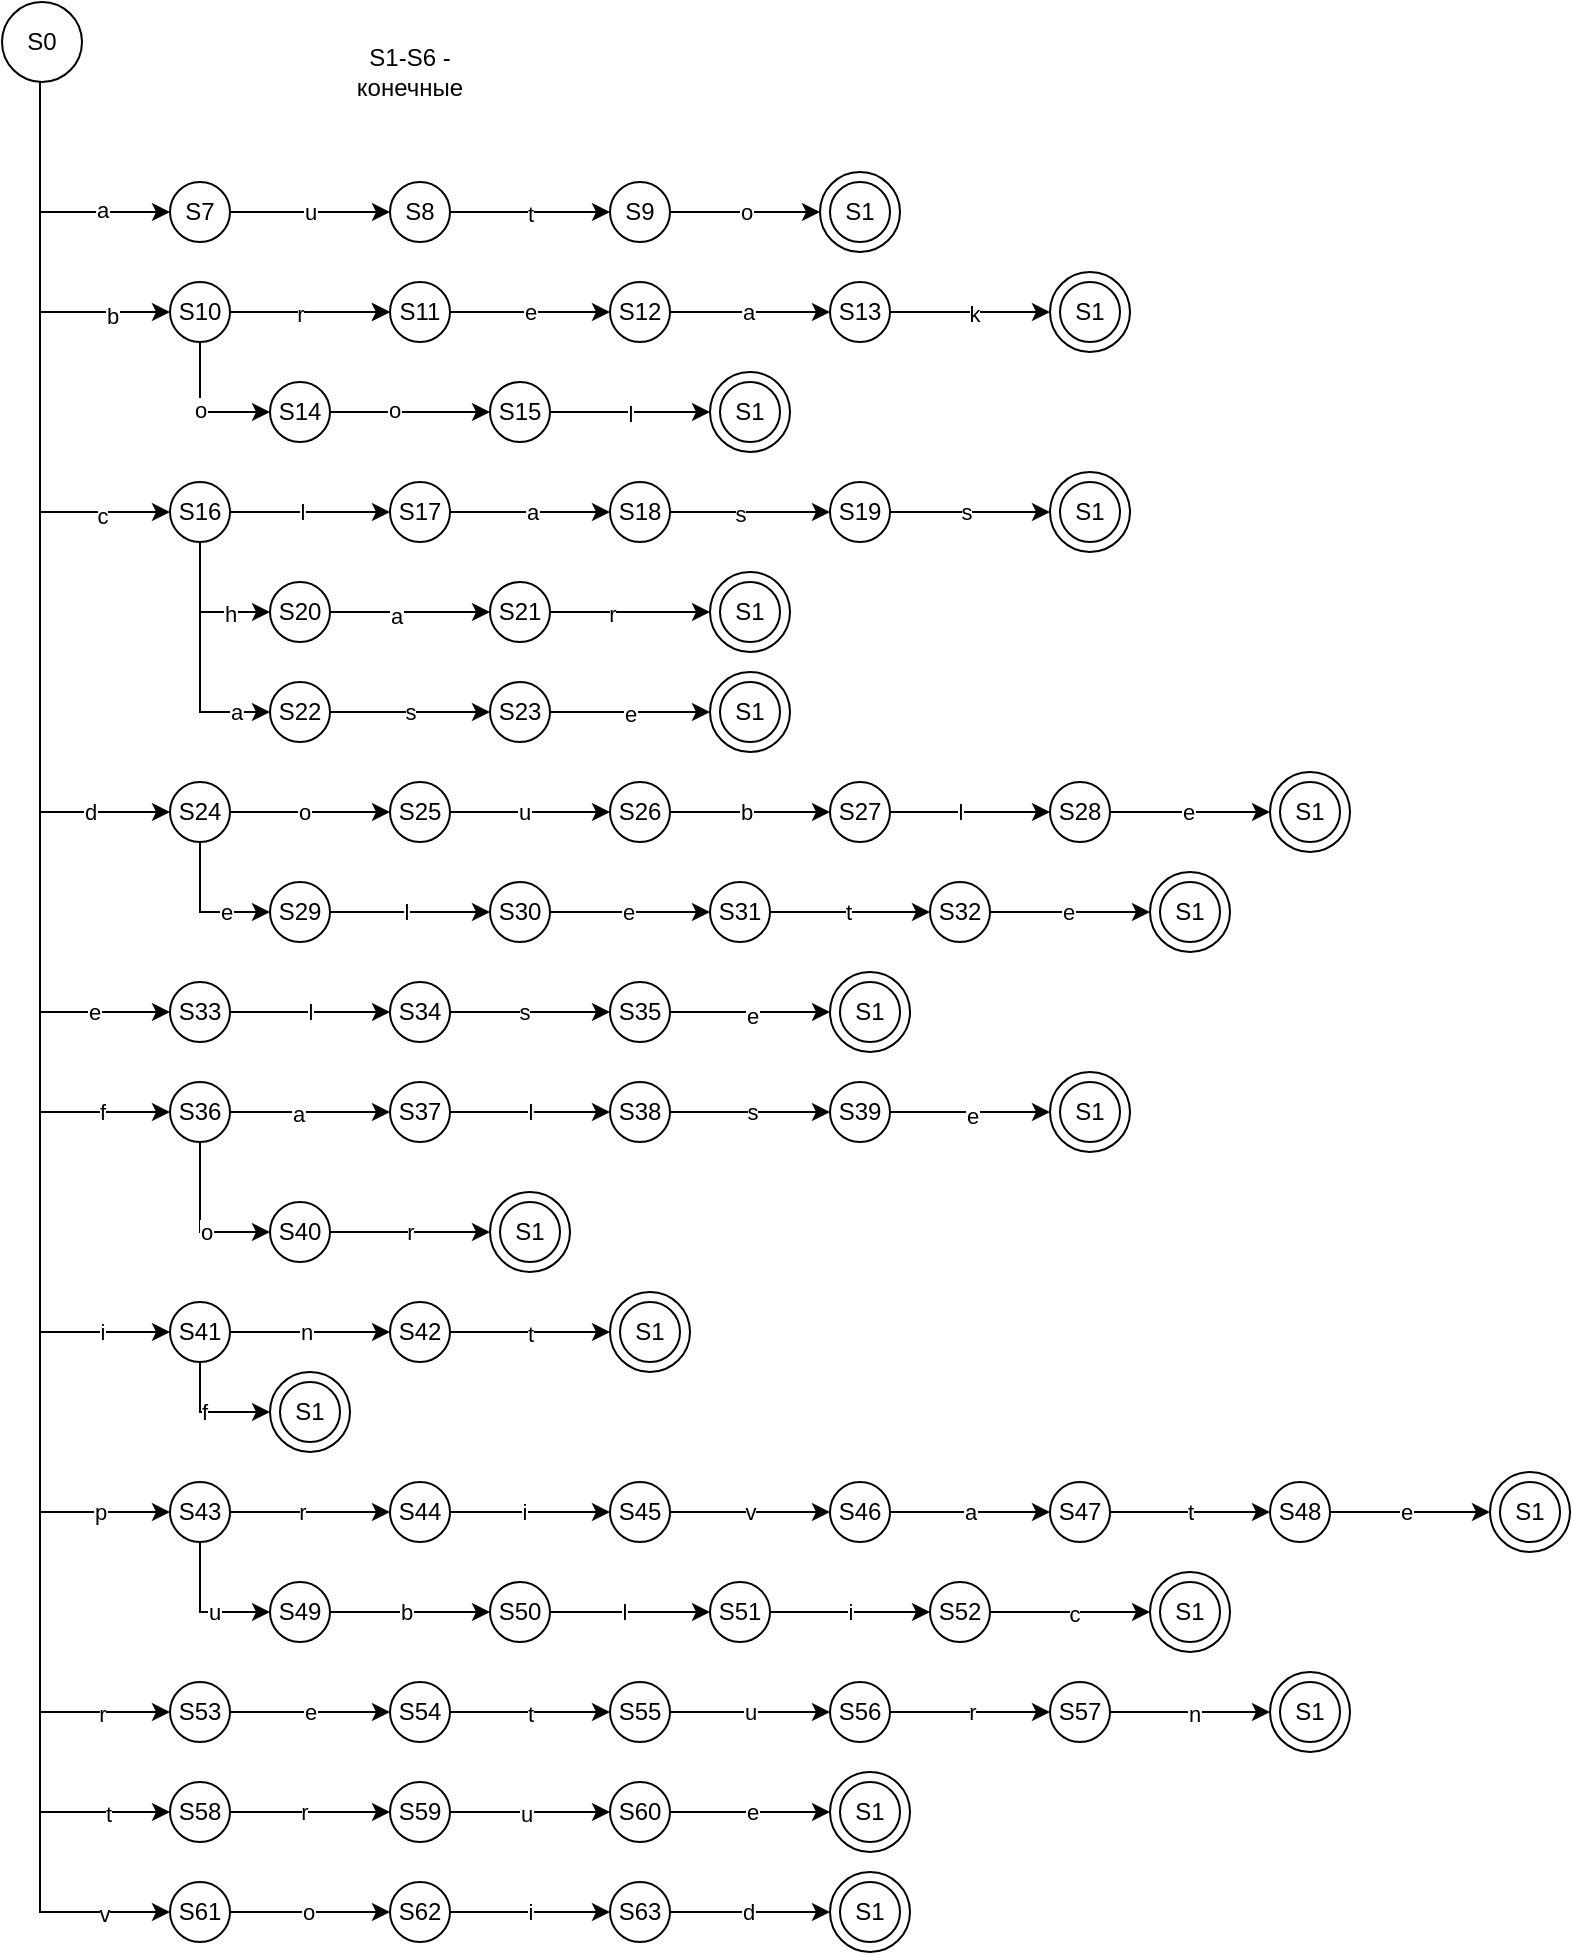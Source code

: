 <mxfile version="26.0.16">
  <diagram name="Страница — 1" id="ICFpaHcOcoHogkfdbQnj">
    <mxGraphModel dx="721" dy="524" grid="1" gridSize="10" guides="1" tooltips="1" connect="1" arrows="1" fold="1" page="1" pageScale="1" pageWidth="827" pageHeight="1169" math="0" shadow="0">
      <root>
        <mxCell id="0" />
        <mxCell id="1" parent="0" />
        <mxCell id="AFnphyHwQlmlIxG2m7yG-260" value="S1" style="ellipse;whiteSpace=wrap;html=1;aspect=fixed;" vertex="1" parent="1">
          <mxGeometry x="445" y="85" width="40" height="40" as="geometry" />
        </mxCell>
        <mxCell id="AFnphyHwQlmlIxG2m7yG-11" style="edgeStyle=orthogonalEdgeStyle;rounded=0;orthogonalLoop=1;jettySize=auto;html=1;entryX=0;entryY=0.5;entryDx=0;entryDy=0;" edge="1" parent="1" target="AFnphyHwQlmlIxG2m7yG-2">
          <mxGeometry relative="1" as="geometry">
            <mxPoint x="55" y="40" as="sourcePoint" />
            <Array as="points">
              <mxPoint x="55" y="105" />
            </Array>
          </mxGeometry>
        </mxCell>
        <mxCell id="AFnphyHwQlmlIxG2m7yG-30" value="a" style="edgeLabel;html=1;align=center;verticalAlign=middle;resizable=0;points=[];" vertex="1" connectable="0" parent="AFnphyHwQlmlIxG2m7yG-11">
          <mxGeometry x="0.478" y="1" relative="1" as="geometry">
            <mxPoint as="offset" />
          </mxGeometry>
        </mxCell>
        <mxCell id="AFnphyHwQlmlIxG2m7yG-12" style="edgeStyle=orthogonalEdgeStyle;rounded=0;orthogonalLoop=1;jettySize=auto;html=1;entryX=0;entryY=0.5;entryDx=0;entryDy=0;" edge="1" parent="1" source="AFnphyHwQlmlIxG2m7yG-1" target="AFnphyHwQlmlIxG2m7yG-3">
          <mxGeometry relative="1" as="geometry">
            <Array as="points">
              <mxPoint x="55" y="155" />
            </Array>
          </mxGeometry>
        </mxCell>
        <mxCell id="AFnphyHwQlmlIxG2m7yG-31" value="b" style="edgeLabel;html=1;align=center;verticalAlign=middle;resizable=0;points=[];" vertex="1" connectable="0" parent="AFnphyHwQlmlIxG2m7yG-12">
          <mxGeometry x="0.671" y="-2" relative="1" as="geometry">
            <mxPoint as="offset" />
          </mxGeometry>
        </mxCell>
        <mxCell id="AFnphyHwQlmlIxG2m7yG-23" style="edgeStyle=orthogonalEdgeStyle;rounded=0;orthogonalLoop=1;jettySize=auto;html=1;entryX=0;entryY=0.5;entryDx=0;entryDy=0;" edge="1" parent="1" source="AFnphyHwQlmlIxG2m7yG-1" target="AFnphyHwQlmlIxG2m7yG-4">
          <mxGeometry relative="1" as="geometry">
            <Array as="points">
              <mxPoint x="55" y="255" />
            </Array>
          </mxGeometry>
        </mxCell>
        <mxCell id="AFnphyHwQlmlIxG2m7yG-32" value="c" style="edgeLabel;html=1;align=center;verticalAlign=middle;resizable=0;points=[];" vertex="1" connectable="0" parent="AFnphyHwQlmlIxG2m7yG-23">
          <mxGeometry x="0.758" y="-2" relative="1" as="geometry">
            <mxPoint as="offset" />
          </mxGeometry>
        </mxCell>
        <mxCell id="AFnphyHwQlmlIxG2m7yG-24" style="edgeStyle=orthogonalEdgeStyle;rounded=0;orthogonalLoop=1;jettySize=auto;html=1;entryX=0;entryY=0.5;entryDx=0;entryDy=0;" edge="1" parent="1" source="AFnphyHwQlmlIxG2m7yG-1" target="AFnphyHwQlmlIxG2m7yG-5">
          <mxGeometry relative="1" as="geometry">
            <Array as="points">
              <mxPoint x="55" y="405" />
            </Array>
          </mxGeometry>
        </mxCell>
        <mxCell id="AFnphyHwQlmlIxG2m7yG-33" value="d" style="edgeLabel;html=1;align=center;verticalAlign=middle;resizable=0;points=[];" vertex="1" connectable="0" parent="AFnphyHwQlmlIxG2m7yG-24">
          <mxGeometry x="0.813" relative="1" as="geometry">
            <mxPoint as="offset" />
          </mxGeometry>
        </mxCell>
        <mxCell id="AFnphyHwQlmlIxG2m7yG-34" style="edgeStyle=orthogonalEdgeStyle;rounded=0;orthogonalLoop=1;jettySize=auto;html=1;entryX=0;entryY=0.5;entryDx=0;entryDy=0;" edge="1" parent="1" source="AFnphyHwQlmlIxG2m7yG-1" target="AFnphyHwQlmlIxG2m7yG-6">
          <mxGeometry relative="1" as="geometry">
            <Array as="points">
              <mxPoint x="55" y="505" />
            </Array>
          </mxGeometry>
        </mxCell>
        <mxCell id="AFnphyHwQlmlIxG2m7yG-35" value="e" style="edgeLabel;html=1;align=center;verticalAlign=middle;resizable=0;points=[];" vertex="1" connectable="0" parent="AFnphyHwQlmlIxG2m7yG-34">
          <mxGeometry x="0.854" relative="1" as="geometry">
            <mxPoint as="offset" />
          </mxGeometry>
        </mxCell>
        <mxCell id="AFnphyHwQlmlIxG2m7yG-36" style="edgeStyle=orthogonalEdgeStyle;rounded=0;orthogonalLoop=1;jettySize=auto;html=1;entryX=0;entryY=0.5;entryDx=0;entryDy=0;" edge="1" parent="1" source="AFnphyHwQlmlIxG2m7yG-1" target="AFnphyHwQlmlIxG2m7yG-7">
          <mxGeometry relative="1" as="geometry">
            <Array as="points">
              <mxPoint x="55" y="555" />
            </Array>
          </mxGeometry>
        </mxCell>
        <mxCell id="AFnphyHwQlmlIxG2m7yG-37" value="f" style="edgeLabel;html=1;align=center;verticalAlign=middle;resizable=0;points=[];" vertex="1" connectable="0" parent="AFnphyHwQlmlIxG2m7yG-36">
          <mxGeometry x="0.881" relative="1" as="geometry">
            <mxPoint as="offset" />
          </mxGeometry>
        </mxCell>
        <mxCell id="AFnphyHwQlmlIxG2m7yG-38" style="edgeStyle=orthogonalEdgeStyle;rounded=0;orthogonalLoop=1;jettySize=auto;html=1;entryX=0;entryY=0.5;entryDx=0;entryDy=0;" edge="1" parent="1" source="AFnphyHwQlmlIxG2m7yG-1" target="AFnphyHwQlmlIxG2m7yG-8">
          <mxGeometry relative="1" as="geometry">
            <Array as="points">
              <mxPoint x="55" y="665" />
            </Array>
          </mxGeometry>
        </mxCell>
        <mxCell id="AFnphyHwQlmlIxG2m7yG-39" value="i" style="edgeLabel;html=1;align=center;verticalAlign=middle;resizable=0;points=[];" vertex="1" connectable="0" parent="AFnphyHwQlmlIxG2m7yG-38">
          <mxGeometry x="0.9" relative="1" as="geometry">
            <mxPoint as="offset" />
          </mxGeometry>
        </mxCell>
        <mxCell id="AFnphyHwQlmlIxG2m7yG-42" style="edgeStyle=orthogonalEdgeStyle;rounded=0;orthogonalLoop=1;jettySize=auto;html=1;entryX=0;entryY=0.5;entryDx=0;entryDy=0;" edge="1" parent="1" source="AFnphyHwQlmlIxG2m7yG-1" target="AFnphyHwQlmlIxG2m7yG-9">
          <mxGeometry relative="1" as="geometry">
            <Array as="points">
              <mxPoint x="55" y="755" />
            </Array>
          </mxGeometry>
        </mxCell>
        <mxCell id="AFnphyHwQlmlIxG2m7yG-43" value="p" style="edgeLabel;html=1;align=center;verticalAlign=middle;resizable=0;points=[];" vertex="1" connectable="0" parent="AFnphyHwQlmlIxG2m7yG-42">
          <mxGeometry x="0.91" relative="1" as="geometry">
            <mxPoint as="offset" />
          </mxGeometry>
        </mxCell>
        <mxCell id="AFnphyHwQlmlIxG2m7yG-44" style="edgeStyle=orthogonalEdgeStyle;rounded=0;orthogonalLoop=1;jettySize=auto;html=1;entryX=0;entryY=0.5;entryDx=0;entryDy=0;" edge="1" parent="1" source="AFnphyHwQlmlIxG2m7yG-1" target="AFnphyHwQlmlIxG2m7yG-10">
          <mxGeometry relative="1" as="geometry">
            <Array as="points">
              <mxPoint x="55" y="855" />
            </Array>
          </mxGeometry>
        </mxCell>
        <mxCell id="AFnphyHwQlmlIxG2m7yG-45" value="r" style="edgeLabel;html=1;align=center;verticalAlign=middle;resizable=0;points=[];" vertex="1" connectable="0" parent="AFnphyHwQlmlIxG2m7yG-44">
          <mxGeometry x="0.921" y="-1" relative="1" as="geometry">
            <mxPoint as="offset" />
          </mxGeometry>
        </mxCell>
        <mxCell id="AFnphyHwQlmlIxG2m7yG-46" style="edgeStyle=orthogonalEdgeStyle;rounded=0;orthogonalLoop=1;jettySize=auto;html=1;entryX=0;entryY=0.5;entryDx=0;entryDy=0;" edge="1" parent="1" source="AFnphyHwQlmlIxG2m7yG-1" target="AFnphyHwQlmlIxG2m7yG-40">
          <mxGeometry relative="1" as="geometry">
            <Array as="points">
              <mxPoint x="55" y="905" />
            </Array>
          </mxGeometry>
        </mxCell>
        <mxCell id="AFnphyHwQlmlIxG2m7yG-47" value="t" style="edgeLabel;html=1;align=center;verticalAlign=middle;resizable=0;points=[];" vertex="1" connectable="0" parent="AFnphyHwQlmlIxG2m7yG-46">
          <mxGeometry x="0.933" y="-1" relative="1" as="geometry">
            <mxPoint as="offset" />
          </mxGeometry>
        </mxCell>
        <mxCell id="AFnphyHwQlmlIxG2m7yG-48" style="edgeStyle=orthogonalEdgeStyle;rounded=0;orthogonalLoop=1;jettySize=auto;html=1;entryX=0;entryY=0.5;entryDx=0;entryDy=0;" edge="1" parent="1" source="AFnphyHwQlmlIxG2m7yG-1" target="AFnphyHwQlmlIxG2m7yG-41">
          <mxGeometry relative="1" as="geometry">
            <Array as="points">
              <mxPoint x="55" y="955" />
            </Array>
          </mxGeometry>
        </mxCell>
        <mxCell id="AFnphyHwQlmlIxG2m7yG-49" value="v" style="edgeLabel;html=1;align=center;verticalAlign=middle;resizable=0;points=[];" vertex="1" connectable="0" parent="AFnphyHwQlmlIxG2m7yG-48">
          <mxGeometry x="0.933" y="-1" relative="1" as="geometry">
            <mxPoint as="offset" />
          </mxGeometry>
        </mxCell>
        <mxCell id="AFnphyHwQlmlIxG2m7yG-1" value="S0" style="ellipse;whiteSpace=wrap;html=1;aspect=fixed;" vertex="1" parent="1">
          <mxGeometry x="36" width="40" height="40" as="geometry" />
        </mxCell>
        <mxCell id="AFnphyHwQlmlIxG2m7yG-52" value="" style="edgeStyle=orthogonalEdgeStyle;rounded=0;orthogonalLoop=1;jettySize=auto;html=1;" edge="1" parent="1" source="AFnphyHwQlmlIxG2m7yG-2" target="AFnphyHwQlmlIxG2m7yG-51">
          <mxGeometry relative="1" as="geometry" />
        </mxCell>
        <mxCell id="AFnphyHwQlmlIxG2m7yG-57" value="u" style="edgeLabel;html=1;align=center;verticalAlign=middle;resizable=0;points=[];" vertex="1" connectable="0" parent="AFnphyHwQlmlIxG2m7yG-52">
          <mxGeometry x="0.004" relative="1" as="geometry">
            <mxPoint as="offset" />
          </mxGeometry>
        </mxCell>
        <mxCell id="AFnphyHwQlmlIxG2m7yG-2" value="S7" style="ellipse;whiteSpace=wrap;html=1;aspect=fixed;" vertex="1" parent="1">
          <mxGeometry x="120" y="90" width="30" height="30" as="geometry" />
        </mxCell>
        <mxCell id="AFnphyHwQlmlIxG2m7yG-60" value="" style="edgeStyle=orthogonalEdgeStyle;rounded=0;orthogonalLoop=1;jettySize=auto;html=1;" edge="1" parent="1" source="AFnphyHwQlmlIxG2m7yG-3" target="AFnphyHwQlmlIxG2m7yG-59">
          <mxGeometry relative="1" as="geometry" />
        </mxCell>
        <mxCell id="AFnphyHwQlmlIxG2m7yG-67" value="" style="edgeStyle=orthogonalEdgeStyle;rounded=0;orthogonalLoop=1;jettySize=auto;html=1;" edge="1" parent="1" source="AFnphyHwQlmlIxG2m7yG-3" target="AFnphyHwQlmlIxG2m7yG-59">
          <mxGeometry relative="1" as="geometry" />
        </mxCell>
        <mxCell id="AFnphyHwQlmlIxG2m7yG-81" value="r" style="edgeLabel;html=1;align=center;verticalAlign=middle;resizable=0;points=[];" vertex="1" connectable="0" parent="AFnphyHwQlmlIxG2m7yG-67">
          <mxGeometry x="-0.143" y="-1" relative="1" as="geometry">
            <mxPoint as="offset" />
          </mxGeometry>
        </mxCell>
        <mxCell id="AFnphyHwQlmlIxG2m7yG-71" style="edgeStyle=orthogonalEdgeStyle;rounded=0;orthogonalLoop=1;jettySize=auto;html=1;entryX=0;entryY=0.5;entryDx=0;entryDy=0;" edge="1" parent="1" source="AFnphyHwQlmlIxG2m7yG-3" target="AFnphyHwQlmlIxG2m7yG-70">
          <mxGeometry relative="1" as="geometry">
            <Array as="points">
              <mxPoint x="135" y="205" />
            </Array>
          </mxGeometry>
        </mxCell>
        <mxCell id="AFnphyHwQlmlIxG2m7yG-89" value="o" style="edgeLabel;html=1;align=center;verticalAlign=middle;resizable=0;points=[];" vertex="1" connectable="0" parent="AFnphyHwQlmlIxG2m7yG-71">
          <mxGeometry x="-0.035" relative="1" as="geometry">
            <mxPoint as="offset" />
          </mxGeometry>
        </mxCell>
        <mxCell id="AFnphyHwQlmlIxG2m7yG-3" value="S10" style="ellipse;whiteSpace=wrap;html=1;aspect=fixed;" vertex="1" parent="1">
          <mxGeometry x="120" y="140" width="30" height="30" as="geometry" />
        </mxCell>
        <mxCell id="AFnphyHwQlmlIxG2m7yG-94" value="" style="edgeStyle=orthogonalEdgeStyle;rounded=0;orthogonalLoop=1;jettySize=auto;html=1;" edge="1" parent="1" source="AFnphyHwQlmlIxG2m7yG-4" target="AFnphyHwQlmlIxG2m7yG-91">
          <mxGeometry relative="1" as="geometry" />
        </mxCell>
        <mxCell id="AFnphyHwQlmlIxG2m7yG-97" value="l" style="edgeLabel;html=1;align=center;verticalAlign=middle;resizable=0;points=[];" vertex="1" connectable="0" parent="AFnphyHwQlmlIxG2m7yG-94">
          <mxGeometry x="-0.112" relative="1" as="geometry">
            <mxPoint as="offset" />
          </mxGeometry>
        </mxCell>
        <mxCell id="AFnphyHwQlmlIxG2m7yG-107" style="edgeStyle=orthogonalEdgeStyle;rounded=0;orthogonalLoop=1;jettySize=auto;html=1;entryX=0;entryY=0.5;entryDx=0;entryDy=0;" edge="1" parent="1" source="AFnphyHwQlmlIxG2m7yG-4" target="AFnphyHwQlmlIxG2m7yG-105">
          <mxGeometry relative="1" as="geometry">
            <Array as="points">
              <mxPoint x="135" y="305" />
            </Array>
          </mxGeometry>
        </mxCell>
        <mxCell id="AFnphyHwQlmlIxG2m7yG-121" value="h" style="edgeLabel;html=1;align=center;verticalAlign=middle;resizable=0;points=[];" vertex="1" connectable="0" parent="AFnphyHwQlmlIxG2m7yG-107">
          <mxGeometry x="0.421" y="-1" relative="1" as="geometry">
            <mxPoint as="offset" />
          </mxGeometry>
        </mxCell>
        <mxCell id="AFnphyHwQlmlIxG2m7yG-118" style="edgeStyle=orthogonalEdgeStyle;rounded=0;orthogonalLoop=1;jettySize=auto;html=1;entryX=0;entryY=0.5;entryDx=0;entryDy=0;" edge="1" parent="1" source="AFnphyHwQlmlIxG2m7yG-4" target="AFnphyHwQlmlIxG2m7yG-110">
          <mxGeometry relative="1" as="geometry">
            <Array as="points">
              <mxPoint x="135" y="355" />
            </Array>
          </mxGeometry>
        </mxCell>
        <mxCell id="AFnphyHwQlmlIxG2m7yG-124" value="a" style="edgeLabel;html=1;align=center;verticalAlign=middle;resizable=0;points=[];" vertex="1" connectable="0" parent="AFnphyHwQlmlIxG2m7yG-118">
          <mxGeometry x="0.715" relative="1" as="geometry">
            <mxPoint as="offset" />
          </mxGeometry>
        </mxCell>
        <mxCell id="AFnphyHwQlmlIxG2m7yG-4" value="S16" style="ellipse;whiteSpace=wrap;html=1;aspect=fixed;" vertex="1" parent="1">
          <mxGeometry x="120" y="240" width="30" height="30" as="geometry" />
        </mxCell>
        <mxCell id="AFnphyHwQlmlIxG2m7yG-126" value="" style="edgeStyle=orthogonalEdgeStyle;rounded=0;orthogonalLoop=1;jettySize=auto;html=1;" edge="1" parent="1" source="AFnphyHwQlmlIxG2m7yG-5" target="AFnphyHwQlmlIxG2m7yG-125">
          <mxGeometry relative="1" as="geometry" />
        </mxCell>
        <mxCell id="AFnphyHwQlmlIxG2m7yG-135" value="o" style="edgeLabel;html=1;align=center;verticalAlign=middle;resizable=0;points=[];" vertex="1" connectable="0" parent="AFnphyHwQlmlIxG2m7yG-126">
          <mxGeometry x="-0.087" relative="1" as="geometry">
            <mxPoint as="offset" />
          </mxGeometry>
        </mxCell>
        <mxCell id="AFnphyHwQlmlIxG2m7yG-141" style="edgeStyle=orthogonalEdgeStyle;rounded=0;orthogonalLoop=1;jettySize=auto;html=1;entryX=0;entryY=0.5;entryDx=0;entryDy=0;" edge="1" parent="1" source="AFnphyHwQlmlIxG2m7yG-5" target="AFnphyHwQlmlIxG2m7yG-140">
          <mxGeometry relative="1" as="geometry">
            <Array as="points">
              <mxPoint x="135" y="455" />
            </Array>
          </mxGeometry>
        </mxCell>
        <mxCell id="AFnphyHwQlmlIxG2m7yG-150" value="e" style="edgeLabel;html=1;align=center;verticalAlign=middle;resizable=0;points=[];" vertex="1" connectable="0" parent="AFnphyHwQlmlIxG2m7yG-141">
          <mxGeometry x="0.366" relative="1" as="geometry">
            <mxPoint as="offset" />
          </mxGeometry>
        </mxCell>
        <mxCell id="AFnphyHwQlmlIxG2m7yG-5" value="S24" style="ellipse;whiteSpace=wrap;html=1;aspect=fixed;" vertex="1" parent="1">
          <mxGeometry x="120" y="390" width="30" height="30" as="geometry" />
        </mxCell>
        <mxCell id="AFnphyHwQlmlIxG2m7yG-156" value="l" style="edgeStyle=orthogonalEdgeStyle;rounded=0;orthogonalLoop=1;jettySize=auto;html=1;" edge="1" parent="1" source="AFnphyHwQlmlIxG2m7yG-6" target="AFnphyHwQlmlIxG2m7yG-155">
          <mxGeometry relative="1" as="geometry" />
        </mxCell>
        <mxCell id="AFnphyHwQlmlIxG2m7yG-6" value="S33" style="ellipse;whiteSpace=wrap;html=1;aspect=fixed;" vertex="1" parent="1">
          <mxGeometry x="120" y="490" width="30" height="30" as="geometry" />
        </mxCell>
        <mxCell id="AFnphyHwQlmlIxG2m7yG-164" value="" style="edgeStyle=orthogonalEdgeStyle;rounded=0;orthogonalLoop=1;jettySize=auto;html=1;" edge="1" parent="1" source="AFnphyHwQlmlIxG2m7yG-7" target="AFnphyHwQlmlIxG2m7yG-163">
          <mxGeometry relative="1" as="geometry" />
        </mxCell>
        <mxCell id="AFnphyHwQlmlIxG2m7yG-171" value="a" style="edgeLabel;html=1;align=center;verticalAlign=middle;resizable=0;points=[];" vertex="1" connectable="0" parent="AFnphyHwQlmlIxG2m7yG-164">
          <mxGeometry x="-0.15" y="-1" relative="1" as="geometry">
            <mxPoint as="offset" />
          </mxGeometry>
        </mxCell>
        <mxCell id="AFnphyHwQlmlIxG2m7yG-177" style="edgeStyle=orthogonalEdgeStyle;rounded=0;orthogonalLoop=1;jettySize=auto;html=1;entryX=0;entryY=0.5;entryDx=0;entryDy=0;" edge="1" parent="1" source="AFnphyHwQlmlIxG2m7yG-7" target="AFnphyHwQlmlIxG2m7yG-174">
          <mxGeometry relative="1" as="geometry">
            <Array as="points">
              <mxPoint x="135" y="615" />
            </Array>
          </mxGeometry>
        </mxCell>
        <mxCell id="AFnphyHwQlmlIxG2m7yG-179" value="o" style="edgeLabel;html=1;align=center;verticalAlign=middle;resizable=0;points=[];" vertex="1" connectable="0" parent="AFnphyHwQlmlIxG2m7yG-177">
          <mxGeometry x="0.196" relative="1" as="geometry">
            <mxPoint as="offset" />
          </mxGeometry>
        </mxCell>
        <mxCell id="AFnphyHwQlmlIxG2m7yG-7" value="S36" style="ellipse;whiteSpace=wrap;html=1;aspect=fixed;" vertex="1" parent="1">
          <mxGeometry x="120" y="540" width="30" height="30" as="geometry" />
        </mxCell>
        <mxCell id="AFnphyHwQlmlIxG2m7yG-182" value="" style="edgeStyle=orthogonalEdgeStyle;rounded=0;orthogonalLoop=1;jettySize=auto;html=1;" edge="1" parent="1" source="AFnphyHwQlmlIxG2m7yG-8" target="AFnphyHwQlmlIxG2m7yG-181">
          <mxGeometry relative="1" as="geometry" />
        </mxCell>
        <mxCell id="AFnphyHwQlmlIxG2m7yG-185" value="n" style="edgeLabel;html=1;align=center;verticalAlign=middle;resizable=0;points=[];" vertex="1" connectable="0" parent="AFnphyHwQlmlIxG2m7yG-182">
          <mxGeometry x="-0.056" relative="1" as="geometry">
            <mxPoint as="offset" />
          </mxGeometry>
        </mxCell>
        <mxCell id="AFnphyHwQlmlIxG2m7yG-187" style="edgeStyle=orthogonalEdgeStyle;rounded=0;orthogonalLoop=1;jettySize=auto;html=1;entryX=0;entryY=0.5;entryDx=0;entryDy=0;" edge="1" parent="1" source="AFnphyHwQlmlIxG2m7yG-8">
          <mxGeometry relative="1" as="geometry">
            <mxPoint x="170.0" y="705.0" as="targetPoint" />
            <Array as="points">
              <mxPoint x="135" y="705" />
            </Array>
          </mxGeometry>
        </mxCell>
        <mxCell id="AFnphyHwQlmlIxG2m7yG-190" value="f" style="edgeLabel;html=1;align=center;verticalAlign=middle;resizable=0;points=[];" vertex="1" connectable="0" parent="AFnphyHwQlmlIxG2m7yG-187">
          <mxGeometry x="-0.101" relative="1" as="geometry">
            <mxPoint as="offset" />
          </mxGeometry>
        </mxCell>
        <mxCell id="AFnphyHwQlmlIxG2m7yG-8" value="S41" style="ellipse;whiteSpace=wrap;html=1;aspect=fixed;" vertex="1" parent="1">
          <mxGeometry x="120" y="650" width="30" height="30" as="geometry" />
        </mxCell>
        <mxCell id="AFnphyHwQlmlIxG2m7yG-192" value="" style="edgeStyle=orthogonalEdgeStyle;rounded=0;orthogonalLoop=1;jettySize=auto;html=1;" edge="1" parent="1" source="AFnphyHwQlmlIxG2m7yG-9" target="AFnphyHwQlmlIxG2m7yG-191">
          <mxGeometry relative="1" as="geometry" />
        </mxCell>
        <mxCell id="AFnphyHwQlmlIxG2m7yG-201" value="r" style="edgeLabel;html=1;align=center;verticalAlign=middle;resizable=0;points=[];" vertex="1" connectable="0" parent="AFnphyHwQlmlIxG2m7yG-192">
          <mxGeometry x="-0.099" relative="1" as="geometry">
            <mxPoint as="offset" />
          </mxGeometry>
        </mxCell>
        <mxCell id="AFnphyHwQlmlIxG2m7yG-209" style="edgeStyle=orthogonalEdgeStyle;rounded=0;orthogonalLoop=1;jettySize=auto;html=1;entryX=0;entryY=0.5;entryDx=0;entryDy=0;" edge="1" parent="1" source="AFnphyHwQlmlIxG2m7yG-9" target="AFnphyHwQlmlIxG2m7yG-208">
          <mxGeometry relative="1" as="geometry">
            <Array as="points">
              <mxPoint x="135" y="805" />
            </Array>
          </mxGeometry>
        </mxCell>
        <mxCell id="AFnphyHwQlmlIxG2m7yG-210" value="u" style="edgeLabel;html=1;align=center;verticalAlign=middle;resizable=0;points=[];" vertex="1" connectable="0" parent="AFnphyHwQlmlIxG2m7yG-209">
          <mxGeometry x="0.182" relative="1" as="geometry">
            <mxPoint as="offset" />
          </mxGeometry>
        </mxCell>
        <mxCell id="AFnphyHwQlmlIxG2m7yG-9" value="S43" style="ellipse;whiteSpace=wrap;html=1;aspect=fixed;" vertex="1" parent="1">
          <mxGeometry x="120" y="740" width="30" height="30" as="geometry" />
        </mxCell>
        <mxCell id="AFnphyHwQlmlIxG2m7yG-227" value="" style="edgeStyle=orthogonalEdgeStyle;rounded=0;orthogonalLoop=1;jettySize=auto;html=1;" edge="1" parent="1" source="AFnphyHwQlmlIxG2m7yG-10" target="AFnphyHwQlmlIxG2m7yG-226">
          <mxGeometry relative="1" as="geometry" />
        </mxCell>
        <mxCell id="AFnphyHwQlmlIxG2m7yG-236" value="e" style="edgeLabel;html=1;align=center;verticalAlign=middle;resizable=0;points=[];" vertex="1" connectable="0" parent="AFnphyHwQlmlIxG2m7yG-227">
          <mxGeometry x="-0.01" relative="1" as="geometry">
            <mxPoint as="offset" />
          </mxGeometry>
        </mxCell>
        <mxCell id="AFnphyHwQlmlIxG2m7yG-10" value="S53" style="ellipse;whiteSpace=wrap;html=1;aspect=fixed;" vertex="1" parent="1">
          <mxGeometry x="120" y="840" width="30" height="30" as="geometry" />
        </mxCell>
        <mxCell id="AFnphyHwQlmlIxG2m7yG-242" value="" style="edgeStyle=orthogonalEdgeStyle;rounded=0;orthogonalLoop=1;jettySize=auto;html=1;" edge="1" parent="1" source="AFnphyHwQlmlIxG2m7yG-40" target="AFnphyHwQlmlIxG2m7yG-241">
          <mxGeometry relative="1" as="geometry" />
        </mxCell>
        <mxCell id="AFnphyHwQlmlIxG2m7yG-247" value="r" style="edgeLabel;html=1;align=center;verticalAlign=middle;resizable=0;points=[];" vertex="1" connectable="0" parent="AFnphyHwQlmlIxG2m7yG-242">
          <mxGeometry x="-0.084" relative="1" as="geometry">
            <mxPoint as="offset" />
          </mxGeometry>
        </mxCell>
        <mxCell id="AFnphyHwQlmlIxG2m7yG-40" value="S58" style="ellipse;whiteSpace=wrap;html=1;aspect=fixed;" vertex="1" parent="1">
          <mxGeometry x="120" y="890" width="30" height="30" as="geometry" />
        </mxCell>
        <mxCell id="AFnphyHwQlmlIxG2m7yG-252" value="" style="edgeStyle=orthogonalEdgeStyle;rounded=0;orthogonalLoop=1;jettySize=auto;html=1;" edge="1" parent="1" source="AFnphyHwQlmlIxG2m7yG-41" target="AFnphyHwQlmlIxG2m7yG-251">
          <mxGeometry relative="1" as="geometry" />
        </mxCell>
        <mxCell id="AFnphyHwQlmlIxG2m7yG-257" value="o" style="edgeLabel;html=1;align=center;verticalAlign=middle;resizable=0;points=[];" vertex="1" connectable="0" parent="AFnphyHwQlmlIxG2m7yG-252">
          <mxGeometry x="-0.025" relative="1" as="geometry">
            <mxPoint as="offset" />
          </mxGeometry>
        </mxCell>
        <mxCell id="AFnphyHwQlmlIxG2m7yG-41" value="S61" style="ellipse;whiteSpace=wrap;html=1;aspect=fixed;" vertex="1" parent="1">
          <mxGeometry x="120" y="940" width="30" height="30" as="geometry" />
        </mxCell>
        <mxCell id="AFnphyHwQlmlIxG2m7yG-50" value="S1-S6 - конечные" style="text;html=1;align=center;verticalAlign=middle;whiteSpace=wrap;rounded=0;" vertex="1" parent="1">
          <mxGeometry x="210" y="20" width="60" height="30" as="geometry" />
        </mxCell>
        <mxCell id="AFnphyHwQlmlIxG2m7yG-54" value="" style="edgeStyle=orthogonalEdgeStyle;rounded=0;orthogonalLoop=1;jettySize=auto;html=1;" edge="1" parent="1" source="AFnphyHwQlmlIxG2m7yG-51" target="AFnphyHwQlmlIxG2m7yG-53">
          <mxGeometry relative="1" as="geometry" />
        </mxCell>
        <mxCell id="AFnphyHwQlmlIxG2m7yG-58" value="t" style="edgeLabel;html=1;align=center;verticalAlign=middle;resizable=0;points=[];" vertex="1" connectable="0" parent="AFnphyHwQlmlIxG2m7yG-54">
          <mxGeometry x="0.004" y="-1" relative="1" as="geometry">
            <mxPoint as="offset" />
          </mxGeometry>
        </mxCell>
        <mxCell id="AFnphyHwQlmlIxG2m7yG-51" value="S8" style="ellipse;whiteSpace=wrap;html=1;aspect=fixed;" vertex="1" parent="1">
          <mxGeometry x="230" y="90" width="30" height="30" as="geometry" />
        </mxCell>
        <mxCell id="AFnphyHwQlmlIxG2m7yG-56" value="o" style="edgeStyle=orthogonalEdgeStyle;rounded=0;orthogonalLoop=1;jettySize=auto;html=1;entryX=0;entryY=0.5;entryDx=0;entryDy=0;" edge="1" parent="1" source="AFnphyHwQlmlIxG2m7yG-53" target="AFnphyHwQlmlIxG2m7yG-260">
          <mxGeometry relative="1" as="geometry">
            <mxPoint x="440" y="105" as="targetPoint" />
          </mxGeometry>
        </mxCell>
        <mxCell id="AFnphyHwQlmlIxG2m7yG-53" value="S9" style="ellipse;whiteSpace=wrap;html=1;aspect=fixed;" vertex="1" parent="1">
          <mxGeometry x="340" y="90" width="30" height="30" as="geometry" />
        </mxCell>
        <mxCell id="AFnphyHwQlmlIxG2m7yG-55" value="S1" style="ellipse;whiteSpace=wrap;html=1;aspect=fixed;" vertex="1" parent="1">
          <mxGeometry x="450" y="90" width="30" height="30" as="geometry" />
        </mxCell>
        <mxCell id="AFnphyHwQlmlIxG2m7yG-62" value="" style="edgeStyle=orthogonalEdgeStyle;rounded=0;orthogonalLoop=1;jettySize=auto;html=1;" edge="1" parent="1" source="AFnphyHwQlmlIxG2m7yG-59" target="AFnphyHwQlmlIxG2m7yG-61">
          <mxGeometry relative="1" as="geometry" />
        </mxCell>
        <mxCell id="AFnphyHwQlmlIxG2m7yG-82" value="e" style="edgeLabel;html=1;align=center;verticalAlign=middle;resizable=0;points=[];" vertex="1" connectable="0" parent="AFnphyHwQlmlIxG2m7yG-62">
          <mxGeometry x="0.004" relative="1" as="geometry">
            <mxPoint as="offset" />
          </mxGeometry>
        </mxCell>
        <mxCell id="AFnphyHwQlmlIxG2m7yG-59" value="S11" style="ellipse;whiteSpace=wrap;html=1;aspect=fixed;" vertex="1" parent="1">
          <mxGeometry x="230" y="140" width="30" height="30" as="geometry" />
        </mxCell>
        <mxCell id="AFnphyHwQlmlIxG2m7yG-64" value="" style="edgeStyle=orthogonalEdgeStyle;rounded=0;orthogonalLoop=1;jettySize=auto;html=1;" edge="1" parent="1" source="AFnphyHwQlmlIxG2m7yG-61" target="AFnphyHwQlmlIxG2m7yG-63">
          <mxGeometry relative="1" as="geometry" />
        </mxCell>
        <mxCell id="AFnphyHwQlmlIxG2m7yG-83" value="a" style="edgeLabel;html=1;align=center;verticalAlign=middle;resizable=0;points=[];" vertex="1" connectable="0" parent="AFnphyHwQlmlIxG2m7yG-64">
          <mxGeometry x="-0.04" relative="1" as="geometry">
            <mxPoint as="offset" />
          </mxGeometry>
        </mxCell>
        <mxCell id="AFnphyHwQlmlIxG2m7yG-61" value="S12" style="ellipse;whiteSpace=wrap;html=1;aspect=fixed;" vertex="1" parent="1">
          <mxGeometry x="340" y="140" width="30" height="30" as="geometry" />
        </mxCell>
        <mxCell id="AFnphyHwQlmlIxG2m7yG-66" value="" style="edgeStyle=orthogonalEdgeStyle;rounded=0;orthogonalLoop=1;jettySize=auto;html=1;" edge="1" parent="1" source="AFnphyHwQlmlIxG2m7yG-63">
          <mxGeometry relative="1" as="geometry">
            <mxPoint x="560" y="155" as="targetPoint" />
          </mxGeometry>
        </mxCell>
        <mxCell id="AFnphyHwQlmlIxG2m7yG-84" value="k" style="edgeLabel;html=1;align=center;verticalAlign=middle;resizable=0;points=[];" vertex="1" connectable="0" parent="AFnphyHwQlmlIxG2m7yG-66">
          <mxGeometry x="0.049" relative="1" as="geometry">
            <mxPoint as="offset" />
          </mxGeometry>
        </mxCell>
        <mxCell id="AFnphyHwQlmlIxG2m7yG-63" value="S13" style="ellipse;whiteSpace=wrap;html=1;aspect=fixed;" vertex="1" parent="1">
          <mxGeometry x="450" y="140" width="30" height="30" as="geometry" />
        </mxCell>
        <mxCell id="AFnphyHwQlmlIxG2m7yG-78" value="" style="edgeStyle=orthogonalEdgeStyle;rounded=0;orthogonalLoop=1;jettySize=auto;html=1;" edge="1" parent="1" source="AFnphyHwQlmlIxG2m7yG-70" target="AFnphyHwQlmlIxG2m7yG-75">
          <mxGeometry relative="1" as="geometry" />
        </mxCell>
        <mxCell id="AFnphyHwQlmlIxG2m7yG-85" value="o" style="edgeLabel;html=1;align=center;verticalAlign=middle;resizable=0;points=[];" vertex="1" connectable="0" parent="AFnphyHwQlmlIxG2m7yG-78">
          <mxGeometry x="-0.194" y="1" relative="1" as="geometry">
            <mxPoint as="offset" />
          </mxGeometry>
        </mxCell>
        <mxCell id="AFnphyHwQlmlIxG2m7yG-70" value="S14" style="ellipse;whiteSpace=wrap;html=1;aspect=fixed;" vertex="1" parent="1">
          <mxGeometry x="170" y="190" width="30" height="30" as="geometry" />
        </mxCell>
        <mxCell id="AFnphyHwQlmlIxG2m7yG-79" value="l" style="edgeStyle=orthogonalEdgeStyle;rounded=0;orthogonalLoop=1;jettySize=auto;html=1;" edge="1" parent="1" source="AFnphyHwQlmlIxG2m7yG-75">
          <mxGeometry relative="1" as="geometry">
            <mxPoint x="390" y="205" as="targetPoint" />
          </mxGeometry>
        </mxCell>
        <mxCell id="AFnphyHwQlmlIxG2m7yG-75" value="S15" style="ellipse;whiteSpace=wrap;html=1;aspect=fixed;" vertex="1" parent="1">
          <mxGeometry x="280" y="190" width="30" height="30" as="geometry" />
        </mxCell>
        <mxCell id="AFnphyHwQlmlIxG2m7yG-95" value="" style="edgeStyle=orthogonalEdgeStyle;rounded=0;orthogonalLoop=1;jettySize=auto;html=1;" edge="1" parent="1" source="AFnphyHwQlmlIxG2m7yG-91" target="AFnphyHwQlmlIxG2m7yG-92">
          <mxGeometry relative="1" as="geometry" />
        </mxCell>
        <mxCell id="AFnphyHwQlmlIxG2m7yG-98" value="a" style="edgeLabel;html=1;align=center;verticalAlign=middle;resizable=0;points=[];" vertex="1" connectable="0" parent="AFnphyHwQlmlIxG2m7yG-95">
          <mxGeometry x="0.007" relative="1" as="geometry">
            <mxPoint as="offset" />
          </mxGeometry>
        </mxCell>
        <mxCell id="AFnphyHwQlmlIxG2m7yG-91" value="S17" style="ellipse;whiteSpace=wrap;html=1;aspect=fixed;" vertex="1" parent="1">
          <mxGeometry x="230" y="240" width="30" height="30" as="geometry" />
        </mxCell>
        <mxCell id="AFnphyHwQlmlIxG2m7yG-96" value="" style="edgeStyle=orthogonalEdgeStyle;rounded=0;orthogonalLoop=1;jettySize=auto;html=1;" edge="1" parent="1" source="AFnphyHwQlmlIxG2m7yG-92" target="AFnphyHwQlmlIxG2m7yG-93">
          <mxGeometry relative="1" as="geometry" />
        </mxCell>
        <mxCell id="AFnphyHwQlmlIxG2m7yG-101" value="s" style="edgeLabel;html=1;align=center;verticalAlign=middle;resizable=0;points=[];" vertex="1" connectable="0" parent="AFnphyHwQlmlIxG2m7yG-96">
          <mxGeometry x="-0.136" y="-1" relative="1" as="geometry">
            <mxPoint as="offset" />
          </mxGeometry>
        </mxCell>
        <mxCell id="AFnphyHwQlmlIxG2m7yG-92" value="S18" style="ellipse;whiteSpace=wrap;html=1;aspect=fixed;" vertex="1" parent="1">
          <mxGeometry x="340" y="240" width="30" height="30" as="geometry" />
        </mxCell>
        <mxCell id="AFnphyHwQlmlIxG2m7yG-100" value="" style="edgeStyle=orthogonalEdgeStyle;rounded=0;orthogonalLoop=1;jettySize=auto;html=1;" edge="1" parent="1" source="AFnphyHwQlmlIxG2m7yG-93">
          <mxGeometry relative="1" as="geometry">
            <mxPoint x="560" y="255" as="targetPoint" />
          </mxGeometry>
        </mxCell>
        <mxCell id="AFnphyHwQlmlIxG2m7yG-102" value="s" style="edgeLabel;html=1;align=center;verticalAlign=middle;resizable=0;points=[];" vertex="1" connectable="0" parent="AFnphyHwQlmlIxG2m7yG-100">
          <mxGeometry x="-0.052" relative="1" as="geometry">
            <mxPoint as="offset" />
          </mxGeometry>
        </mxCell>
        <mxCell id="AFnphyHwQlmlIxG2m7yG-93" value="S19" style="ellipse;whiteSpace=wrap;html=1;aspect=fixed;" vertex="1" parent="1">
          <mxGeometry x="450" y="240" width="30" height="30" as="geometry" />
        </mxCell>
        <mxCell id="AFnphyHwQlmlIxG2m7yG-116" style="edgeStyle=orthogonalEdgeStyle;rounded=0;orthogonalLoop=1;jettySize=auto;html=1;entryX=0;entryY=0.5;entryDx=0;entryDy=0;" edge="1" parent="1" source="AFnphyHwQlmlIxG2m7yG-105" target="AFnphyHwQlmlIxG2m7yG-108">
          <mxGeometry relative="1" as="geometry" />
        </mxCell>
        <mxCell id="AFnphyHwQlmlIxG2m7yG-122" value="a" style="edgeLabel;html=1;align=center;verticalAlign=middle;resizable=0;points=[];" vertex="1" connectable="0" parent="AFnphyHwQlmlIxG2m7yG-116">
          <mxGeometry x="-0.185" y="-2" relative="1" as="geometry">
            <mxPoint as="offset" />
          </mxGeometry>
        </mxCell>
        <mxCell id="AFnphyHwQlmlIxG2m7yG-105" value="S20" style="ellipse;whiteSpace=wrap;html=1;aspect=fixed;" vertex="1" parent="1">
          <mxGeometry x="170" y="290" width="30" height="30" as="geometry" />
        </mxCell>
        <mxCell id="AFnphyHwQlmlIxG2m7yG-117" style="edgeStyle=orthogonalEdgeStyle;rounded=0;orthogonalLoop=1;jettySize=auto;html=1;entryX=0;entryY=0.5;entryDx=0;entryDy=0;" edge="1" parent="1" source="AFnphyHwQlmlIxG2m7yG-108">
          <mxGeometry relative="1" as="geometry">
            <mxPoint x="390.0" y="305" as="targetPoint" />
          </mxGeometry>
        </mxCell>
        <mxCell id="AFnphyHwQlmlIxG2m7yG-123" value="r" style="edgeLabel;html=1;align=center;verticalAlign=middle;resizable=0;points=[];" vertex="1" connectable="0" parent="AFnphyHwQlmlIxG2m7yG-117">
          <mxGeometry x="-0.24" y="-1" relative="1" as="geometry">
            <mxPoint as="offset" />
          </mxGeometry>
        </mxCell>
        <mxCell id="AFnphyHwQlmlIxG2m7yG-108" value="S21" style="ellipse;whiteSpace=wrap;html=1;aspect=fixed;" vertex="1" parent="1">
          <mxGeometry x="280" y="290" width="30" height="30" as="geometry" />
        </mxCell>
        <mxCell id="AFnphyHwQlmlIxG2m7yG-119" value="s" style="edgeStyle=orthogonalEdgeStyle;rounded=0;orthogonalLoop=1;jettySize=auto;html=1;entryX=0;entryY=0.5;entryDx=0;entryDy=0;" edge="1" parent="1" source="AFnphyHwQlmlIxG2m7yG-110" target="AFnphyHwQlmlIxG2m7yG-111">
          <mxGeometry relative="1" as="geometry" />
        </mxCell>
        <mxCell id="AFnphyHwQlmlIxG2m7yG-110" value="S22" style="ellipse;whiteSpace=wrap;html=1;aspect=fixed;" vertex="1" parent="1">
          <mxGeometry x="170" y="340" width="30" height="30" as="geometry" />
        </mxCell>
        <mxCell id="AFnphyHwQlmlIxG2m7yG-120" value="e" style="edgeStyle=orthogonalEdgeStyle;rounded=0;orthogonalLoop=1;jettySize=auto;html=1;entryX=0;entryY=0.5;entryDx=0;entryDy=0;" edge="1" parent="1" source="AFnphyHwQlmlIxG2m7yG-111">
          <mxGeometry relative="1" as="geometry">
            <mxPoint x="390.0" y="355" as="targetPoint" />
          </mxGeometry>
        </mxCell>
        <mxCell id="AFnphyHwQlmlIxG2m7yG-111" value="S23" style="ellipse;whiteSpace=wrap;html=1;aspect=fixed;" vertex="1" parent="1">
          <mxGeometry x="280" y="340" width="30" height="30" as="geometry" />
        </mxCell>
        <mxCell id="AFnphyHwQlmlIxG2m7yG-128" value="" style="edgeStyle=orthogonalEdgeStyle;rounded=0;orthogonalLoop=1;jettySize=auto;html=1;" edge="1" parent="1" source="AFnphyHwQlmlIxG2m7yG-125" target="AFnphyHwQlmlIxG2m7yG-127">
          <mxGeometry relative="1" as="geometry" />
        </mxCell>
        <mxCell id="AFnphyHwQlmlIxG2m7yG-136" value="u" style="edgeLabel;html=1;align=center;verticalAlign=middle;resizable=0;points=[];" vertex="1" connectable="0" parent="AFnphyHwQlmlIxG2m7yG-128">
          <mxGeometry x="-0.072" relative="1" as="geometry">
            <mxPoint as="offset" />
          </mxGeometry>
        </mxCell>
        <mxCell id="AFnphyHwQlmlIxG2m7yG-125" value="S25" style="ellipse;whiteSpace=wrap;html=1;aspect=fixed;" vertex="1" parent="1">
          <mxGeometry x="230" y="390" width="30" height="30" as="geometry" />
        </mxCell>
        <mxCell id="AFnphyHwQlmlIxG2m7yG-130" value="" style="edgeStyle=orthogonalEdgeStyle;rounded=0;orthogonalLoop=1;jettySize=auto;html=1;" edge="1" parent="1" source="AFnphyHwQlmlIxG2m7yG-127" target="AFnphyHwQlmlIxG2m7yG-129">
          <mxGeometry relative="1" as="geometry" />
        </mxCell>
        <mxCell id="AFnphyHwQlmlIxG2m7yG-137" value="b" style="edgeLabel;html=1;align=center;verticalAlign=middle;resizable=0;points=[];" vertex="1" connectable="0" parent="AFnphyHwQlmlIxG2m7yG-130">
          <mxGeometry x="-0.056" relative="1" as="geometry">
            <mxPoint as="offset" />
          </mxGeometry>
        </mxCell>
        <mxCell id="AFnphyHwQlmlIxG2m7yG-127" value="S26" style="ellipse;whiteSpace=wrap;html=1;aspect=fixed;" vertex="1" parent="1">
          <mxGeometry x="340" y="390" width="30" height="30" as="geometry" />
        </mxCell>
        <mxCell id="AFnphyHwQlmlIxG2m7yG-132" value="" style="edgeStyle=orthogonalEdgeStyle;rounded=0;orthogonalLoop=1;jettySize=auto;html=1;" edge="1" parent="1" source="AFnphyHwQlmlIxG2m7yG-129" target="AFnphyHwQlmlIxG2m7yG-131">
          <mxGeometry relative="1" as="geometry" />
        </mxCell>
        <mxCell id="AFnphyHwQlmlIxG2m7yG-138" value="l" style="edgeLabel;html=1;align=center;verticalAlign=middle;resizable=0;points=[];" vertex="1" connectable="0" parent="AFnphyHwQlmlIxG2m7yG-132">
          <mxGeometry x="-0.119" relative="1" as="geometry">
            <mxPoint as="offset" />
          </mxGeometry>
        </mxCell>
        <mxCell id="AFnphyHwQlmlIxG2m7yG-129" value="S27" style="ellipse;whiteSpace=wrap;html=1;aspect=fixed;" vertex="1" parent="1">
          <mxGeometry x="450" y="390" width="30" height="30" as="geometry" />
        </mxCell>
        <mxCell id="AFnphyHwQlmlIxG2m7yG-134" value="" style="edgeStyle=orthogonalEdgeStyle;rounded=0;orthogonalLoop=1;jettySize=auto;html=1;" edge="1" parent="1" source="AFnphyHwQlmlIxG2m7yG-131">
          <mxGeometry relative="1" as="geometry">
            <mxPoint x="670.0" y="405" as="targetPoint" />
          </mxGeometry>
        </mxCell>
        <mxCell id="AFnphyHwQlmlIxG2m7yG-139" value="e" style="edgeLabel;html=1;align=center;verticalAlign=middle;resizable=0;points=[];" vertex="1" connectable="0" parent="AFnphyHwQlmlIxG2m7yG-134">
          <mxGeometry x="-0.025" relative="1" as="geometry">
            <mxPoint as="offset" />
          </mxGeometry>
        </mxCell>
        <mxCell id="AFnphyHwQlmlIxG2m7yG-131" value="S28" style="ellipse;whiteSpace=wrap;html=1;aspect=fixed;" vertex="1" parent="1">
          <mxGeometry x="560" y="390" width="30" height="30" as="geometry" />
        </mxCell>
        <mxCell id="AFnphyHwQlmlIxG2m7yG-143" value="" style="edgeStyle=orthogonalEdgeStyle;rounded=0;orthogonalLoop=1;jettySize=auto;html=1;" edge="1" parent="1" source="AFnphyHwQlmlIxG2m7yG-140" target="AFnphyHwQlmlIxG2m7yG-142">
          <mxGeometry relative="1" as="geometry" />
        </mxCell>
        <mxCell id="AFnphyHwQlmlIxG2m7yG-151" value="l" style="edgeLabel;html=1;align=center;verticalAlign=middle;resizable=0;points=[];" vertex="1" connectable="0" parent="AFnphyHwQlmlIxG2m7yG-143">
          <mxGeometry x="-0.056" relative="1" as="geometry">
            <mxPoint as="offset" />
          </mxGeometry>
        </mxCell>
        <mxCell id="AFnphyHwQlmlIxG2m7yG-140" value="S29" style="ellipse;whiteSpace=wrap;html=1;aspect=fixed;" vertex="1" parent="1">
          <mxGeometry x="170" y="440" width="30" height="30" as="geometry" />
        </mxCell>
        <mxCell id="AFnphyHwQlmlIxG2m7yG-145" value="" style="edgeStyle=orthogonalEdgeStyle;rounded=0;orthogonalLoop=1;jettySize=auto;html=1;" edge="1" parent="1" source="AFnphyHwQlmlIxG2m7yG-142" target="AFnphyHwQlmlIxG2m7yG-144">
          <mxGeometry relative="1" as="geometry" />
        </mxCell>
        <mxCell id="AFnphyHwQlmlIxG2m7yG-152" value="e" style="edgeLabel;html=1;align=center;verticalAlign=middle;resizable=0;points=[];" vertex="1" connectable="0" parent="AFnphyHwQlmlIxG2m7yG-145">
          <mxGeometry x="-0.041" relative="1" as="geometry">
            <mxPoint as="offset" />
          </mxGeometry>
        </mxCell>
        <mxCell id="AFnphyHwQlmlIxG2m7yG-142" value="S30" style="ellipse;whiteSpace=wrap;html=1;aspect=fixed;" vertex="1" parent="1">
          <mxGeometry x="280" y="440" width="30" height="30" as="geometry" />
        </mxCell>
        <mxCell id="AFnphyHwQlmlIxG2m7yG-147" value="" style="edgeStyle=orthogonalEdgeStyle;rounded=0;orthogonalLoop=1;jettySize=auto;html=1;" edge="1" parent="1" source="AFnphyHwQlmlIxG2m7yG-144" target="AFnphyHwQlmlIxG2m7yG-146">
          <mxGeometry relative="1" as="geometry" />
        </mxCell>
        <mxCell id="AFnphyHwQlmlIxG2m7yG-153" value="t" style="edgeLabel;html=1;align=center;verticalAlign=middle;resizable=0;points=[];" vertex="1" connectable="0" parent="AFnphyHwQlmlIxG2m7yG-147">
          <mxGeometry x="-0.041" relative="1" as="geometry">
            <mxPoint as="offset" />
          </mxGeometry>
        </mxCell>
        <mxCell id="AFnphyHwQlmlIxG2m7yG-144" value="S31" style="ellipse;whiteSpace=wrap;html=1;aspect=fixed;" vertex="1" parent="1">
          <mxGeometry x="390" y="440" width="30" height="30" as="geometry" />
        </mxCell>
        <mxCell id="AFnphyHwQlmlIxG2m7yG-149" value="" style="edgeStyle=orthogonalEdgeStyle;rounded=0;orthogonalLoop=1;jettySize=auto;html=1;" edge="1" parent="1" source="AFnphyHwQlmlIxG2m7yG-146">
          <mxGeometry relative="1" as="geometry">
            <mxPoint x="610" y="455" as="targetPoint" />
          </mxGeometry>
        </mxCell>
        <mxCell id="AFnphyHwQlmlIxG2m7yG-154" value="e" style="edgeLabel;html=1;align=center;verticalAlign=middle;resizable=0;points=[];" vertex="1" connectable="0" parent="AFnphyHwQlmlIxG2m7yG-149">
          <mxGeometry x="-0.025" relative="1" as="geometry">
            <mxPoint as="offset" />
          </mxGeometry>
        </mxCell>
        <mxCell id="AFnphyHwQlmlIxG2m7yG-146" value="S32" style="ellipse;whiteSpace=wrap;html=1;aspect=fixed;" vertex="1" parent="1">
          <mxGeometry x="500" y="440" width="30" height="30" as="geometry" />
        </mxCell>
        <mxCell id="AFnphyHwQlmlIxG2m7yG-158" value="" style="edgeStyle=orthogonalEdgeStyle;rounded=0;orthogonalLoop=1;jettySize=auto;html=1;" edge="1" parent="1" source="AFnphyHwQlmlIxG2m7yG-155" target="AFnphyHwQlmlIxG2m7yG-157">
          <mxGeometry relative="1" as="geometry" />
        </mxCell>
        <mxCell id="AFnphyHwQlmlIxG2m7yG-161" value="s" style="edgeLabel;html=1;align=center;verticalAlign=middle;resizable=0;points=[];" vertex="1" connectable="0" parent="AFnphyHwQlmlIxG2m7yG-158">
          <mxGeometry x="-0.087" relative="1" as="geometry">
            <mxPoint as="offset" />
          </mxGeometry>
        </mxCell>
        <mxCell id="AFnphyHwQlmlIxG2m7yG-155" value="S34" style="ellipse;whiteSpace=wrap;html=1;aspect=fixed;" vertex="1" parent="1">
          <mxGeometry x="230" y="490" width="30" height="30" as="geometry" />
        </mxCell>
        <mxCell id="AFnphyHwQlmlIxG2m7yG-160" value="" style="edgeStyle=orthogonalEdgeStyle;rounded=0;orthogonalLoop=1;jettySize=auto;html=1;" edge="1" parent="1" source="AFnphyHwQlmlIxG2m7yG-157">
          <mxGeometry relative="1" as="geometry">
            <mxPoint x="450" y="505" as="targetPoint" />
          </mxGeometry>
        </mxCell>
        <mxCell id="AFnphyHwQlmlIxG2m7yG-162" value="e" style="edgeLabel;html=1;align=center;verticalAlign=middle;resizable=0;points=[];" vertex="1" connectable="0" parent="AFnphyHwQlmlIxG2m7yG-160">
          <mxGeometry x="0.037" y="-1" relative="1" as="geometry">
            <mxPoint as="offset" />
          </mxGeometry>
        </mxCell>
        <mxCell id="AFnphyHwQlmlIxG2m7yG-157" value="S35" style="ellipse;whiteSpace=wrap;html=1;aspect=fixed;" vertex="1" parent="1">
          <mxGeometry x="340" y="490" width="30" height="30" as="geometry" />
        </mxCell>
        <mxCell id="AFnphyHwQlmlIxG2m7yG-166" value="l" style="edgeStyle=orthogonalEdgeStyle;rounded=0;orthogonalLoop=1;jettySize=auto;html=1;" edge="1" parent="1" source="AFnphyHwQlmlIxG2m7yG-163" target="AFnphyHwQlmlIxG2m7yG-165">
          <mxGeometry relative="1" as="geometry" />
        </mxCell>
        <mxCell id="AFnphyHwQlmlIxG2m7yG-163" value="S37" style="ellipse;whiteSpace=wrap;html=1;aspect=fixed;" vertex="1" parent="1">
          <mxGeometry x="230" y="540" width="30" height="30" as="geometry" />
        </mxCell>
        <mxCell id="AFnphyHwQlmlIxG2m7yG-168" value="" style="edgeStyle=orthogonalEdgeStyle;rounded=0;orthogonalLoop=1;jettySize=auto;html=1;" edge="1" parent="1" source="AFnphyHwQlmlIxG2m7yG-165" target="AFnphyHwQlmlIxG2m7yG-167">
          <mxGeometry relative="1" as="geometry" />
        </mxCell>
        <mxCell id="AFnphyHwQlmlIxG2m7yG-172" value="s" style="edgeLabel;html=1;align=center;verticalAlign=middle;resizable=0;points=[];" vertex="1" connectable="0" parent="AFnphyHwQlmlIxG2m7yG-168">
          <mxGeometry x="0.022" relative="1" as="geometry">
            <mxPoint as="offset" />
          </mxGeometry>
        </mxCell>
        <mxCell id="AFnphyHwQlmlIxG2m7yG-165" value="S38" style="ellipse;whiteSpace=wrap;html=1;aspect=fixed;" vertex="1" parent="1">
          <mxGeometry x="340" y="540" width="30" height="30" as="geometry" />
        </mxCell>
        <mxCell id="AFnphyHwQlmlIxG2m7yG-170" value="" style="edgeStyle=orthogonalEdgeStyle;rounded=0;orthogonalLoop=1;jettySize=auto;html=1;" edge="1" parent="1" source="AFnphyHwQlmlIxG2m7yG-167">
          <mxGeometry relative="1" as="geometry">
            <mxPoint x="560" y="555" as="targetPoint" />
          </mxGeometry>
        </mxCell>
        <mxCell id="AFnphyHwQlmlIxG2m7yG-173" value="e" style="edgeLabel;html=1;align=center;verticalAlign=middle;resizable=0;points=[];" vertex="1" connectable="0" parent="AFnphyHwQlmlIxG2m7yG-170">
          <mxGeometry x="0.022" y="-1" relative="1" as="geometry">
            <mxPoint as="offset" />
          </mxGeometry>
        </mxCell>
        <mxCell id="AFnphyHwQlmlIxG2m7yG-167" value="S39" style="ellipse;whiteSpace=wrap;html=1;aspect=fixed;" vertex="1" parent="1">
          <mxGeometry x="450" y="540" width="30" height="30" as="geometry" />
        </mxCell>
        <mxCell id="AFnphyHwQlmlIxG2m7yG-176" style="edgeStyle=orthogonalEdgeStyle;rounded=0;orthogonalLoop=1;jettySize=auto;html=1;entryX=0;entryY=0.5;entryDx=0;entryDy=0;" edge="1" parent="1" source="AFnphyHwQlmlIxG2m7yG-174">
          <mxGeometry relative="1" as="geometry">
            <mxPoint x="280" y="615" as="targetPoint" />
          </mxGeometry>
        </mxCell>
        <mxCell id="AFnphyHwQlmlIxG2m7yG-180" value="r" style="edgeLabel;html=1;align=center;verticalAlign=middle;resizable=0;points=[];" vertex="1" connectable="0" parent="AFnphyHwQlmlIxG2m7yG-176">
          <mxGeometry x="-0.015" relative="1" as="geometry">
            <mxPoint as="offset" />
          </mxGeometry>
        </mxCell>
        <mxCell id="AFnphyHwQlmlIxG2m7yG-174" value="S40" style="ellipse;whiteSpace=wrap;html=1;aspect=fixed;" vertex="1" parent="1">
          <mxGeometry x="170" y="600" width="30" height="30" as="geometry" />
        </mxCell>
        <mxCell id="AFnphyHwQlmlIxG2m7yG-184" value="t" style="edgeStyle=orthogonalEdgeStyle;rounded=0;orthogonalLoop=1;jettySize=auto;html=1;" edge="1" parent="1" source="AFnphyHwQlmlIxG2m7yG-181">
          <mxGeometry relative="1" as="geometry">
            <mxPoint x="340" y="665" as="targetPoint" />
          </mxGeometry>
        </mxCell>
        <mxCell id="AFnphyHwQlmlIxG2m7yG-181" value="S42" style="ellipse;whiteSpace=wrap;html=1;aspect=fixed;" vertex="1" parent="1">
          <mxGeometry x="230" y="650" width="30" height="30" as="geometry" />
        </mxCell>
        <mxCell id="AFnphyHwQlmlIxG2m7yG-194" value="" style="edgeStyle=orthogonalEdgeStyle;rounded=0;orthogonalLoop=1;jettySize=auto;html=1;" edge="1" parent="1" source="AFnphyHwQlmlIxG2m7yG-191" target="AFnphyHwQlmlIxG2m7yG-193">
          <mxGeometry relative="1" as="geometry" />
        </mxCell>
        <mxCell id="AFnphyHwQlmlIxG2m7yG-202" value="i" style="edgeLabel;html=1;align=center;verticalAlign=middle;resizable=0;points=[];" vertex="1" connectable="0" parent="AFnphyHwQlmlIxG2m7yG-194">
          <mxGeometry x="-0.084" relative="1" as="geometry">
            <mxPoint as="offset" />
          </mxGeometry>
        </mxCell>
        <mxCell id="AFnphyHwQlmlIxG2m7yG-191" value="S44" style="ellipse;whiteSpace=wrap;html=1;aspect=fixed;" vertex="1" parent="1">
          <mxGeometry x="230" y="740" width="30" height="30" as="geometry" />
        </mxCell>
        <mxCell id="AFnphyHwQlmlIxG2m7yG-196" value="" style="edgeStyle=orthogonalEdgeStyle;rounded=0;orthogonalLoop=1;jettySize=auto;html=1;" edge="1" parent="1" source="AFnphyHwQlmlIxG2m7yG-193" target="AFnphyHwQlmlIxG2m7yG-195">
          <mxGeometry relative="1" as="geometry" />
        </mxCell>
        <mxCell id="AFnphyHwQlmlIxG2m7yG-203" value="v" style="edgeLabel;html=1;align=center;verticalAlign=middle;resizable=0;points=[];" vertex="1" connectable="0" parent="AFnphyHwQlmlIxG2m7yG-196">
          <mxGeometry x="-0.01" relative="1" as="geometry">
            <mxPoint as="offset" />
          </mxGeometry>
        </mxCell>
        <mxCell id="AFnphyHwQlmlIxG2m7yG-193" value="S45" style="ellipse;whiteSpace=wrap;html=1;aspect=fixed;" vertex="1" parent="1">
          <mxGeometry x="340" y="740" width="30" height="30" as="geometry" />
        </mxCell>
        <mxCell id="AFnphyHwQlmlIxG2m7yG-198" value="" style="edgeStyle=orthogonalEdgeStyle;rounded=0;orthogonalLoop=1;jettySize=auto;html=1;" edge="1" parent="1" source="AFnphyHwQlmlIxG2m7yG-195" target="AFnphyHwQlmlIxG2m7yG-197">
          <mxGeometry relative="1" as="geometry" />
        </mxCell>
        <mxCell id="AFnphyHwQlmlIxG2m7yG-204" value="a" style="edgeLabel;html=1;align=center;verticalAlign=middle;resizable=0;points=[];" vertex="1" connectable="0" parent="AFnphyHwQlmlIxG2m7yG-198">
          <mxGeometry x="-0.01" relative="1" as="geometry">
            <mxPoint as="offset" />
          </mxGeometry>
        </mxCell>
        <mxCell id="AFnphyHwQlmlIxG2m7yG-195" value="S46" style="ellipse;whiteSpace=wrap;html=1;aspect=fixed;" vertex="1" parent="1">
          <mxGeometry x="450" y="740" width="30" height="30" as="geometry" />
        </mxCell>
        <mxCell id="AFnphyHwQlmlIxG2m7yG-200" value="t" style="edgeStyle=orthogonalEdgeStyle;rounded=0;orthogonalLoop=1;jettySize=auto;html=1;" edge="1" parent="1" source="AFnphyHwQlmlIxG2m7yG-197" target="AFnphyHwQlmlIxG2m7yG-199">
          <mxGeometry relative="1" as="geometry">
            <mxPoint as="offset" />
          </mxGeometry>
        </mxCell>
        <mxCell id="AFnphyHwQlmlIxG2m7yG-197" value="S47" style="ellipse;whiteSpace=wrap;html=1;aspect=fixed;" vertex="1" parent="1">
          <mxGeometry x="560" y="740" width="30" height="30" as="geometry" />
        </mxCell>
        <mxCell id="AFnphyHwQlmlIxG2m7yG-206" value="" style="edgeStyle=orthogonalEdgeStyle;rounded=0;orthogonalLoop=1;jettySize=auto;html=1;" edge="1" parent="1" source="AFnphyHwQlmlIxG2m7yG-199">
          <mxGeometry relative="1" as="geometry">
            <mxPoint x="780" y="755.0" as="targetPoint" />
          </mxGeometry>
        </mxCell>
        <mxCell id="AFnphyHwQlmlIxG2m7yG-207" value="e" style="edgeLabel;html=1;align=center;verticalAlign=middle;resizable=0;points=[];" vertex="1" connectable="0" parent="AFnphyHwQlmlIxG2m7yG-206">
          <mxGeometry x="-0.054" relative="1" as="geometry">
            <mxPoint as="offset" />
          </mxGeometry>
        </mxCell>
        <mxCell id="AFnphyHwQlmlIxG2m7yG-199" value="S48" style="ellipse;whiteSpace=wrap;html=1;aspect=fixed;" vertex="1" parent="1">
          <mxGeometry x="670" y="740" width="30" height="30" as="geometry" />
        </mxCell>
        <mxCell id="AFnphyHwQlmlIxG2m7yG-216" value="" style="edgeStyle=orthogonalEdgeStyle;rounded=0;orthogonalLoop=1;jettySize=auto;html=1;" edge="1" parent="1" source="AFnphyHwQlmlIxG2m7yG-208" target="AFnphyHwQlmlIxG2m7yG-212">
          <mxGeometry relative="1" as="geometry" />
        </mxCell>
        <mxCell id="AFnphyHwQlmlIxG2m7yG-221" value="b" style="edgeLabel;html=1;align=center;verticalAlign=middle;resizable=0;points=[];" vertex="1" connectable="0" parent="AFnphyHwQlmlIxG2m7yG-216">
          <mxGeometry x="-0.052" relative="1" as="geometry">
            <mxPoint as="offset" />
          </mxGeometry>
        </mxCell>
        <mxCell id="AFnphyHwQlmlIxG2m7yG-208" value="S49" style="ellipse;whiteSpace=wrap;html=1;aspect=fixed;" vertex="1" parent="1">
          <mxGeometry x="170" y="790" width="30" height="30" as="geometry" />
        </mxCell>
        <mxCell id="AFnphyHwQlmlIxG2m7yG-217" value="" style="edgeStyle=orthogonalEdgeStyle;rounded=0;orthogonalLoop=1;jettySize=auto;html=1;" edge="1" parent="1" source="AFnphyHwQlmlIxG2m7yG-212" target="AFnphyHwQlmlIxG2m7yG-213">
          <mxGeometry relative="1" as="geometry" />
        </mxCell>
        <mxCell id="AFnphyHwQlmlIxG2m7yG-222" value="l" style="edgeLabel;html=1;align=center;verticalAlign=middle;resizable=0;points=[];" vertex="1" connectable="0" parent="AFnphyHwQlmlIxG2m7yG-217">
          <mxGeometry x="-0.075" relative="1" as="geometry">
            <mxPoint as="offset" />
          </mxGeometry>
        </mxCell>
        <mxCell id="AFnphyHwQlmlIxG2m7yG-212" value="S50" style="ellipse;whiteSpace=wrap;html=1;aspect=fixed;" vertex="1" parent="1">
          <mxGeometry x="280" y="790" width="30" height="30" as="geometry" />
        </mxCell>
        <mxCell id="AFnphyHwQlmlIxG2m7yG-218" value="" style="edgeStyle=orthogonalEdgeStyle;rounded=0;orthogonalLoop=1;jettySize=auto;html=1;" edge="1" parent="1" source="AFnphyHwQlmlIxG2m7yG-213" target="AFnphyHwQlmlIxG2m7yG-214">
          <mxGeometry relative="1" as="geometry" />
        </mxCell>
        <mxCell id="AFnphyHwQlmlIxG2m7yG-223" value="i" style="edgeLabel;html=1;align=center;verticalAlign=middle;resizable=0;points=[];" vertex="1" connectable="0" parent="AFnphyHwQlmlIxG2m7yG-218">
          <mxGeometry x="-0.008" relative="1" as="geometry">
            <mxPoint as="offset" />
          </mxGeometry>
        </mxCell>
        <mxCell id="AFnphyHwQlmlIxG2m7yG-213" value="S51" style="ellipse;whiteSpace=wrap;html=1;aspect=fixed;" vertex="1" parent="1">
          <mxGeometry x="390" y="790" width="30" height="30" as="geometry" />
        </mxCell>
        <mxCell id="AFnphyHwQlmlIxG2m7yG-219" value="" style="edgeStyle=orthogonalEdgeStyle;rounded=0;orthogonalLoop=1;jettySize=auto;html=1;" edge="1" parent="1" source="AFnphyHwQlmlIxG2m7yG-214">
          <mxGeometry relative="1" as="geometry">
            <mxPoint x="610" y="805.0" as="targetPoint" />
          </mxGeometry>
        </mxCell>
        <mxCell id="AFnphyHwQlmlIxG2m7yG-224" value="c" style="edgeLabel;html=1;align=center;verticalAlign=middle;resizable=0;points=[];" vertex="1" connectable="0" parent="AFnphyHwQlmlIxG2m7yG-219">
          <mxGeometry x="0.038" relative="1" as="geometry">
            <mxPoint as="offset" />
          </mxGeometry>
        </mxCell>
        <mxCell id="AFnphyHwQlmlIxG2m7yG-214" value="S52" style="ellipse;whiteSpace=wrap;html=1;aspect=fixed;" vertex="1" parent="1">
          <mxGeometry x="500" y="790" width="30" height="30" as="geometry" />
        </mxCell>
        <mxCell id="AFnphyHwQlmlIxG2m7yG-229" value="" style="edgeStyle=orthogonalEdgeStyle;rounded=0;orthogonalLoop=1;jettySize=auto;html=1;" edge="1" parent="1" source="AFnphyHwQlmlIxG2m7yG-226" target="AFnphyHwQlmlIxG2m7yG-228">
          <mxGeometry relative="1" as="geometry" />
        </mxCell>
        <mxCell id="AFnphyHwQlmlIxG2m7yG-237" value="t" style="edgeLabel;html=1;align=center;verticalAlign=middle;resizable=0;points=[];" vertex="1" connectable="0" parent="AFnphyHwQlmlIxG2m7yG-229">
          <mxGeometry x="-0.01" y="-1" relative="1" as="geometry">
            <mxPoint as="offset" />
          </mxGeometry>
        </mxCell>
        <mxCell id="AFnphyHwQlmlIxG2m7yG-226" value="S54" style="ellipse;whiteSpace=wrap;html=1;aspect=fixed;" vertex="1" parent="1">
          <mxGeometry x="230" y="840" width="30" height="30" as="geometry" />
        </mxCell>
        <mxCell id="AFnphyHwQlmlIxG2m7yG-231" value="" style="edgeStyle=orthogonalEdgeStyle;rounded=0;orthogonalLoop=1;jettySize=auto;html=1;" edge="1" parent="1" source="AFnphyHwQlmlIxG2m7yG-228" target="AFnphyHwQlmlIxG2m7yG-230">
          <mxGeometry relative="1" as="geometry" />
        </mxCell>
        <mxCell id="AFnphyHwQlmlIxG2m7yG-238" value="u" style="edgeLabel;html=1;align=center;verticalAlign=middle;resizable=0;points=[];" vertex="1" connectable="0" parent="AFnphyHwQlmlIxG2m7yG-231">
          <mxGeometry x="-0.01" relative="1" as="geometry">
            <mxPoint as="offset" />
          </mxGeometry>
        </mxCell>
        <mxCell id="AFnphyHwQlmlIxG2m7yG-228" value="S55" style="ellipse;whiteSpace=wrap;html=1;aspect=fixed;" vertex="1" parent="1">
          <mxGeometry x="340" y="840" width="30" height="30" as="geometry" />
        </mxCell>
        <mxCell id="AFnphyHwQlmlIxG2m7yG-233" value="" style="edgeStyle=orthogonalEdgeStyle;rounded=0;orthogonalLoop=1;jettySize=auto;html=1;" edge="1" parent="1" source="AFnphyHwQlmlIxG2m7yG-230" target="AFnphyHwQlmlIxG2m7yG-232">
          <mxGeometry relative="1" as="geometry" />
        </mxCell>
        <mxCell id="AFnphyHwQlmlIxG2m7yG-239" value="r" style="edgeLabel;html=1;align=center;verticalAlign=middle;resizable=0;points=[];" vertex="1" connectable="0" parent="AFnphyHwQlmlIxG2m7yG-233">
          <mxGeometry x="0.019" relative="1" as="geometry">
            <mxPoint as="offset" />
          </mxGeometry>
        </mxCell>
        <mxCell id="AFnphyHwQlmlIxG2m7yG-230" value="S56" style="ellipse;whiteSpace=wrap;html=1;aspect=fixed;" vertex="1" parent="1">
          <mxGeometry x="450" y="840" width="30" height="30" as="geometry" />
        </mxCell>
        <mxCell id="AFnphyHwQlmlIxG2m7yG-235" value="" style="edgeStyle=orthogonalEdgeStyle;rounded=0;orthogonalLoop=1;jettySize=auto;html=1;" edge="1" parent="1" source="AFnphyHwQlmlIxG2m7yG-232">
          <mxGeometry relative="1" as="geometry">
            <mxPoint x="670" y="855.0" as="targetPoint" />
          </mxGeometry>
        </mxCell>
        <mxCell id="AFnphyHwQlmlIxG2m7yG-240" value="n" style="edgeLabel;html=1;align=center;verticalAlign=middle;resizable=0;points=[];" vertex="1" connectable="0" parent="AFnphyHwQlmlIxG2m7yG-235">
          <mxGeometry x="0.049" relative="1" as="geometry">
            <mxPoint as="offset" />
          </mxGeometry>
        </mxCell>
        <mxCell id="AFnphyHwQlmlIxG2m7yG-232" value="S57" style="ellipse;whiteSpace=wrap;html=1;aspect=fixed;" vertex="1" parent="1">
          <mxGeometry x="560" y="840" width="30" height="30" as="geometry" />
        </mxCell>
        <mxCell id="AFnphyHwQlmlIxG2m7yG-244" value="" style="edgeStyle=orthogonalEdgeStyle;rounded=0;orthogonalLoop=1;jettySize=auto;html=1;" edge="1" parent="1" source="AFnphyHwQlmlIxG2m7yG-241" target="AFnphyHwQlmlIxG2m7yG-243">
          <mxGeometry relative="1" as="geometry" />
        </mxCell>
        <mxCell id="AFnphyHwQlmlIxG2m7yG-248" value="u" style="edgeLabel;html=1;align=center;verticalAlign=middle;resizable=0;points=[];" vertex="1" connectable="0" parent="AFnphyHwQlmlIxG2m7yG-244">
          <mxGeometry x="-0.054" y="-1" relative="1" as="geometry">
            <mxPoint as="offset" />
          </mxGeometry>
        </mxCell>
        <mxCell id="AFnphyHwQlmlIxG2m7yG-241" value="S59" style="ellipse;whiteSpace=wrap;html=1;aspect=fixed;" vertex="1" parent="1">
          <mxGeometry x="230" y="890" width="30" height="30" as="geometry" />
        </mxCell>
        <mxCell id="AFnphyHwQlmlIxG2m7yG-246" value="" style="edgeStyle=orthogonalEdgeStyle;rounded=0;orthogonalLoop=1;jettySize=auto;html=1;" edge="1" parent="1" source="AFnphyHwQlmlIxG2m7yG-243">
          <mxGeometry relative="1" as="geometry">
            <mxPoint x="450" y="905.0" as="targetPoint" />
          </mxGeometry>
        </mxCell>
        <mxCell id="AFnphyHwQlmlIxG2m7yG-249" value="e" style="edgeLabel;html=1;align=center;verticalAlign=middle;resizable=0;points=[];" vertex="1" connectable="0" parent="AFnphyHwQlmlIxG2m7yG-246">
          <mxGeometry x="0.019" y="1" relative="1" as="geometry">
            <mxPoint as="offset" />
          </mxGeometry>
        </mxCell>
        <mxCell id="AFnphyHwQlmlIxG2m7yG-243" value="S60" style="ellipse;whiteSpace=wrap;html=1;aspect=fixed;" vertex="1" parent="1">
          <mxGeometry x="340" y="890" width="30" height="30" as="geometry" />
        </mxCell>
        <mxCell id="AFnphyHwQlmlIxG2m7yG-254" value="" style="edgeStyle=orthogonalEdgeStyle;rounded=0;orthogonalLoop=1;jettySize=auto;html=1;" edge="1" parent="1" source="AFnphyHwQlmlIxG2m7yG-251" target="AFnphyHwQlmlIxG2m7yG-253">
          <mxGeometry relative="1" as="geometry" />
        </mxCell>
        <mxCell id="AFnphyHwQlmlIxG2m7yG-258" value="i" style="edgeLabel;html=1;align=center;verticalAlign=middle;resizable=0;points=[];" vertex="1" connectable="0" parent="AFnphyHwQlmlIxG2m7yG-254">
          <mxGeometry x="0.004" relative="1" as="geometry">
            <mxPoint as="offset" />
          </mxGeometry>
        </mxCell>
        <mxCell id="AFnphyHwQlmlIxG2m7yG-251" value="S62" style="ellipse;whiteSpace=wrap;html=1;aspect=fixed;" vertex="1" parent="1">
          <mxGeometry x="230" y="940" width="30" height="30" as="geometry" />
        </mxCell>
        <mxCell id="AFnphyHwQlmlIxG2m7yG-256" value="" style="edgeStyle=orthogonalEdgeStyle;rounded=0;orthogonalLoop=1;jettySize=auto;html=1;" edge="1" parent="1" source="AFnphyHwQlmlIxG2m7yG-253">
          <mxGeometry relative="1" as="geometry">
            <mxPoint x="450" y="955.0" as="targetPoint" />
          </mxGeometry>
        </mxCell>
        <mxCell id="AFnphyHwQlmlIxG2m7yG-259" value="d" style="edgeLabel;html=1;align=center;verticalAlign=middle;resizable=0;points=[];" vertex="1" connectable="0" parent="AFnphyHwQlmlIxG2m7yG-256">
          <mxGeometry x="-0.01" y="-1" relative="1" as="geometry">
            <mxPoint as="offset" />
          </mxGeometry>
        </mxCell>
        <mxCell id="AFnphyHwQlmlIxG2m7yG-253" value="S63" style="ellipse;whiteSpace=wrap;html=1;aspect=fixed;" vertex="1" parent="1">
          <mxGeometry x="340" y="940" width="30" height="30" as="geometry" />
        </mxCell>
        <mxCell id="AFnphyHwQlmlIxG2m7yG-262" value="S1" style="ellipse;whiteSpace=wrap;html=1;aspect=fixed;" vertex="1" parent="1">
          <mxGeometry x="560" y="135" width="40" height="40" as="geometry" />
        </mxCell>
        <mxCell id="AFnphyHwQlmlIxG2m7yG-263" value="S1" style="ellipse;whiteSpace=wrap;html=1;aspect=fixed;" vertex="1" parent="1">
          <mxGeometry x="565" y="140" width="30" height="30" as="geometry" />
        </mxCell>
        <mxCell id="AFnphyHwQlmlIxG2m7yG-264" value="S1" style="ellipse;whiteSpace=wrap;html=1;aspect=fixed;" vertex="1" parent="1">
          <mxGeometry x="390" y="185" width="40" height="40" as="geometry" />
        </mxCell>
        <mxCell id="AFnphyHwQlmlIxG2m7yG-265" value="S1" style="ellipse;whiteSpace=wrap;html=1;aspect=fixed;" vertex="1" parent="1">
          <mxGeometry x="395" y="190" width="30" height="30" as="geometry" />
        </mxCell>
        <mxCell id="AFnphyHwQlmlIxG2m7yG-266" value="S1" style="ellipse;whiteSpace=wrap;html=1;aspect=fixed;" vertex="1" parent="1">
          <mxGeometry x="560" y="235" width="40" height="40" as="geometry" />
        </mxCell>
        <mxCell id="AFnphyHwQlmlIxG2m7yG-267" value="S1" style="ellipse;whiteSpace=wrap;html=1;aspect=fixed;" vertex="1" parent="1">
          <mxGeometry x="565" y="240" width="30" height="30" as="geometry" />
        </mxCell>
        <mxCell id="AFnphyHwQlmlIxG2m7yG-268" value="S1" style="ellipse;whiteSpace=wrap;html=1;aspect=fixed;" vertex="1" parent="1">
          <mxGeometry x="390" y="285" width="40" height="40" as="geometry" />
        </mxCell>
        <mxCell id="AFnphyHwQlmlIxG2m7yG-269" value="S1" style="ellipse;whiteSpace=wrap;html=1;aspect=fixed;" vertex="1" parent="1">
          <mxGeometry x="395" y="290" width="30" height="30" as="geometry" />
        </mxCell>
        <mxCell id="AFnphyHwQlmlIxG2m7yG-270" value="S1" style="ellipse;whiteSpace=wrap;html=1;aspect=fixed;" vertex="1" parent="1">
          <mxGeometry x="390" y="335" width="40" height="40" as="geometry" />
        </mxCell>
        <mxCell id="AFnphyHwQlmlIxG2m7yG-271" value="S1" style="ellipse;whiteSpace=wrap;html=1;aspect=fixed;" vertex="1" parent="1">
          <mxGeometry x="395" y="340" width="30" height="30" as="geometry" />
        </mxCell>
        <mxCell id="AFnphyHwQlmlIxG2m7yG-272" value="S1" style="ellipse;whiteSpace=wrap;html=1;aspect=fixed;" vertex="1" parent="1">
          <mxGeometry x="670" y="385" width="40" height="40" as="geometry" />
        </mxCell>
        <mxCell id="AFnphyHwQlmlIxG2m7yG-273" value="S1" style="ellipse;whiteSpace=wrap;html=1;aspect=fixed;" vertex="1" parent="1">
          <mxGeometry x="675" y="390" width="30" height="30" as="geometry" />
        </mxCell>
        <mxCell id="AFnphyHwQlmlIxG2m7yG-274" value="S1" style="ellipse;whiteSpace=wrap;html=1;aspect=fixed;" vertex="1" parent="1">
          <mxGeometry x="610" y="435" width="40" height="40" as="geometry" />
        </mxCell>
        <mxCell id="AFnphyHwQlmlIxG2m7yG-275" value="S1" style="ellipse;whiteSpace=wrap;html=1;aspect=fixed;" vertex="1" parent="1">
          <mxGeometry x="615" y="440" width="30" height="30" as="geometry" />
        </mxCell>
        <mxCell id="AFnphyHwQlmlIxG2m7yG-276" value="S1" style="ellipse;whiteSpace=wrap;html=1;aspect=fixed;" vertex="1" parent="1">
          <mxGeometry x="450" y="485" width="40" height="40" as="geometry" />
        </mxCell>
        <mxCell id="AFnphyHwQlmlIxG2m7yG-277" value="S1" style="ellipse;whiteSpace=wrap;html=1;aspect=fixed;" vertex="1" parent="1">
          <mxGeometry x="455" y="490" width="30" height="30" as="geometry" />
        </mxCell>
        <mxCell id="AFnphyHwQlmlIxG2m7yG-278" value="S1" style="ellipse;whiteSpace=wrap;html=1;aspect=fixed;" vertex="1" parent="1">
          <mxGeometry x="560" y="535" width="40" height="40" as="geometry" />
        </mxCell>
        <mxCell id="AFnphyHwQlmlIxG2m7yG-279" value="S1" style="ellipse;whiteSpace=wrap;html=1;aspect=fixed;" vertex="1" parent="1">
          <mxGeometry x="565" y="540" width="30" height="30" as="geometry" />
        </mxCell>
        <mxCell id="AFnphyHwQlmlIxG2m7yG-280" value="S1" style="ellipse;whiteSpace=wrap;html=1;aspect=fixed;" vertex="1" parent="1">
          <mxGeometry x="280" y="595" width="40" height="40" as="geometry" />
        </mxCell>
        <mxCell id="AFnphyHwQlmlIxG2m7yG-281" value="S1" style="ellipse;whiteSpace=wrap;html=1;aspect=fixed;" vertex="1" parent="1">
          <mxGeometry x="285" y="600" width="30" height="30" as="geometry" />
        </mxCell>
        <mxCell id="AFnphyHwQlmlIxG2m7yG-282" value="S1" style="ellipse;whiteSpace=wrap;html=1;aspect=fixed;" vertex="1" parent="1">
          <mxGeometry x="340" y="645" width="40" height="40" as="geometry" />
        </mxCell>
        <mxCell id="AFnphyHwQlmlIxG2m7yG-283" value="S1" style="ellipse;whiteSpace=wrap;html=1;aspect=fixed;" vertex="1" parent="1">
          <mxGeometry x="345" y="650" width="30" height="30" as="geometry" />
        </mxCell>
        <mxCell id="AFnphyHwQlmlIxG2m7yG-285" value="S1" style="ellipse;whiteSpace=wrap;html=1;aspect=fixed;" vertex="1" parent="1">
          <mxGeometry x="170" y="685" width="40" height="40" as="geometry" />
        </mxCell>
        <mxCell id="AFnphyHwQlmlIxG2m7yG-286" value="S1" style="ellipse;whiteSpace=wrap;html=1;aspect=fixed;" vertex="1" parent="1">
          <mxGeometry x="175" y="690" width="30" height="30" as="geometry" />
        </mxCell>
        <mxCell id="AFnphyHwQlmlIxG2m7yG-287" value="S1" style="ellipse;whiteSpace=wrap;html=1;aspect=fixed;" vertex="1" parent="1">
          <mxGeometry x="780" y="735" width="40" height="40" as="geometry" />
        </mxCell>
        <mxCell id="AFnphyHwQlmlIxG2m7yG-288" value="S1" style="ellipse;whiteSpace=wrap;html=1;aspect=fixed;" vertex="1" parent="1">
          <mxGeometry x="785" y="740" width="30" height="30" as="geometry" />
        </mxCell>
        <mxCell id="AFnphyHwQlmlIxG2m7yG-289" value="S1" style="ellipse;whiteSpace=wrap;html=1;aspect=fixed;" vertex="1" parent="1">
          <mxGeometry x="610" y="785" width="40" height="40" as="geometry" />
        </mxCell>
        <mxCell id="AFnphyHwQlmlIxG2m7yG-290" value="S1" style="ellipse;whiteSpace=wrap;html=1;aspect=fixed;" vertex="1" parent="1">
          <mxGeometry x="615" y="790" width="30" height="30" as="geometry" />
        </mxCell>
        <mxCell id="AFnphyHwQlmlIxG2m7yG-291" value="S1" style="ellipse;whiteSpace=wrap;html=1;aspect=fixed;" vertex="1" parent="1">
          <mxGeometry x="670" y="835" width="40" height="40" as="geometry" />
        </mxCell>
        <mxCell id="AFnphyHwQlmlIxG2m7yG-292" value="S1" style="ellipse;whiteSpace=wrap;html=1;aspect=fixed;" vertex="1" parent="1">
          <mxGeometry x="675" y="840" width="30" height="30" as="geometry" />
        </mxCell>
        <mxCell id="AFnphyHwQlmlIxG2m7yG-293" value="S1" style="ellipse;whiteSpace=wrap;html=1;aspect=fixed;" vertex="1" parent="1">
          <mxGeometry x="450" y="885" width="40" height="40" as="geometry" />
        </mxCell>
        <mxCell id="AFnphyHwQlmlIxG2m7yG-294" value="S1" style="ellipse;whiteSpace=wrap;html=1;aspect=fixed;" vertex="1" parent="1">
          <mxGeometry x="455" y="890" width="30" height="30" as="geometry" />
        </mxCell>
        <mxCell id="AFnphyHwQlmlIxG2m7yG-295" value="S1" style="ellipse;whiteSpace=wrap;html=1;aspect=fixed;" vertex="1" parent="1">
          <mxGeometry x="450" y="935" width="40" height="40" as="geometry" />
        </mxCell>
        <mxCell id="AFnphyHwQlmlIxG2m7yG-296" value="S1" style="ellipse;whiteSpace=wrap;html=1;aspect=fixed;" vertex="1" parent="1">
          <mxGeometry x="455" y="940" width="30" height="30" as="geometry" />
        </mxCell>
      </root>
    </mxGraphModel>
  </diagram>
</mxfile>
